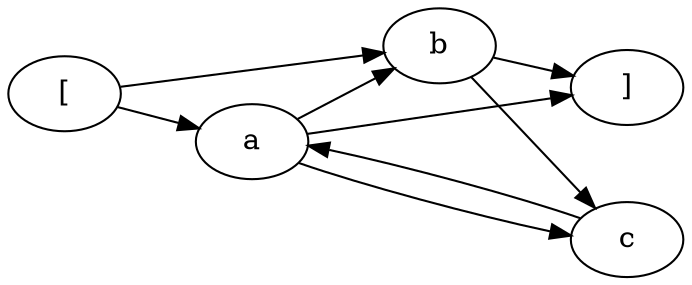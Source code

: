 digraph G {
rankdir = LR
label = "";
esg0_vertex0 -> esg0_vertex1;
esg0_vertex0 -> esg0_vertex2;
esg0_vertex2 -> esg0_vertex4;
esg0_vertex1 -> esg0_vertex4;
esg0_vertex1 -> esg0_vertex2;
esg0_vertex2 -> esg0_vertex3;
esg0_vertex1 -> esg0_vertex3;
esg0_vertex3 -> esg0_vertex1;
esg0_vertex0 [label = "["]
esg0_vertex1 [label = "a"]
esg0_vertex2 [label = "b"]
esg0_vertex4 [label = "]"]
esg0_vertex3 [label = "c"]
}
